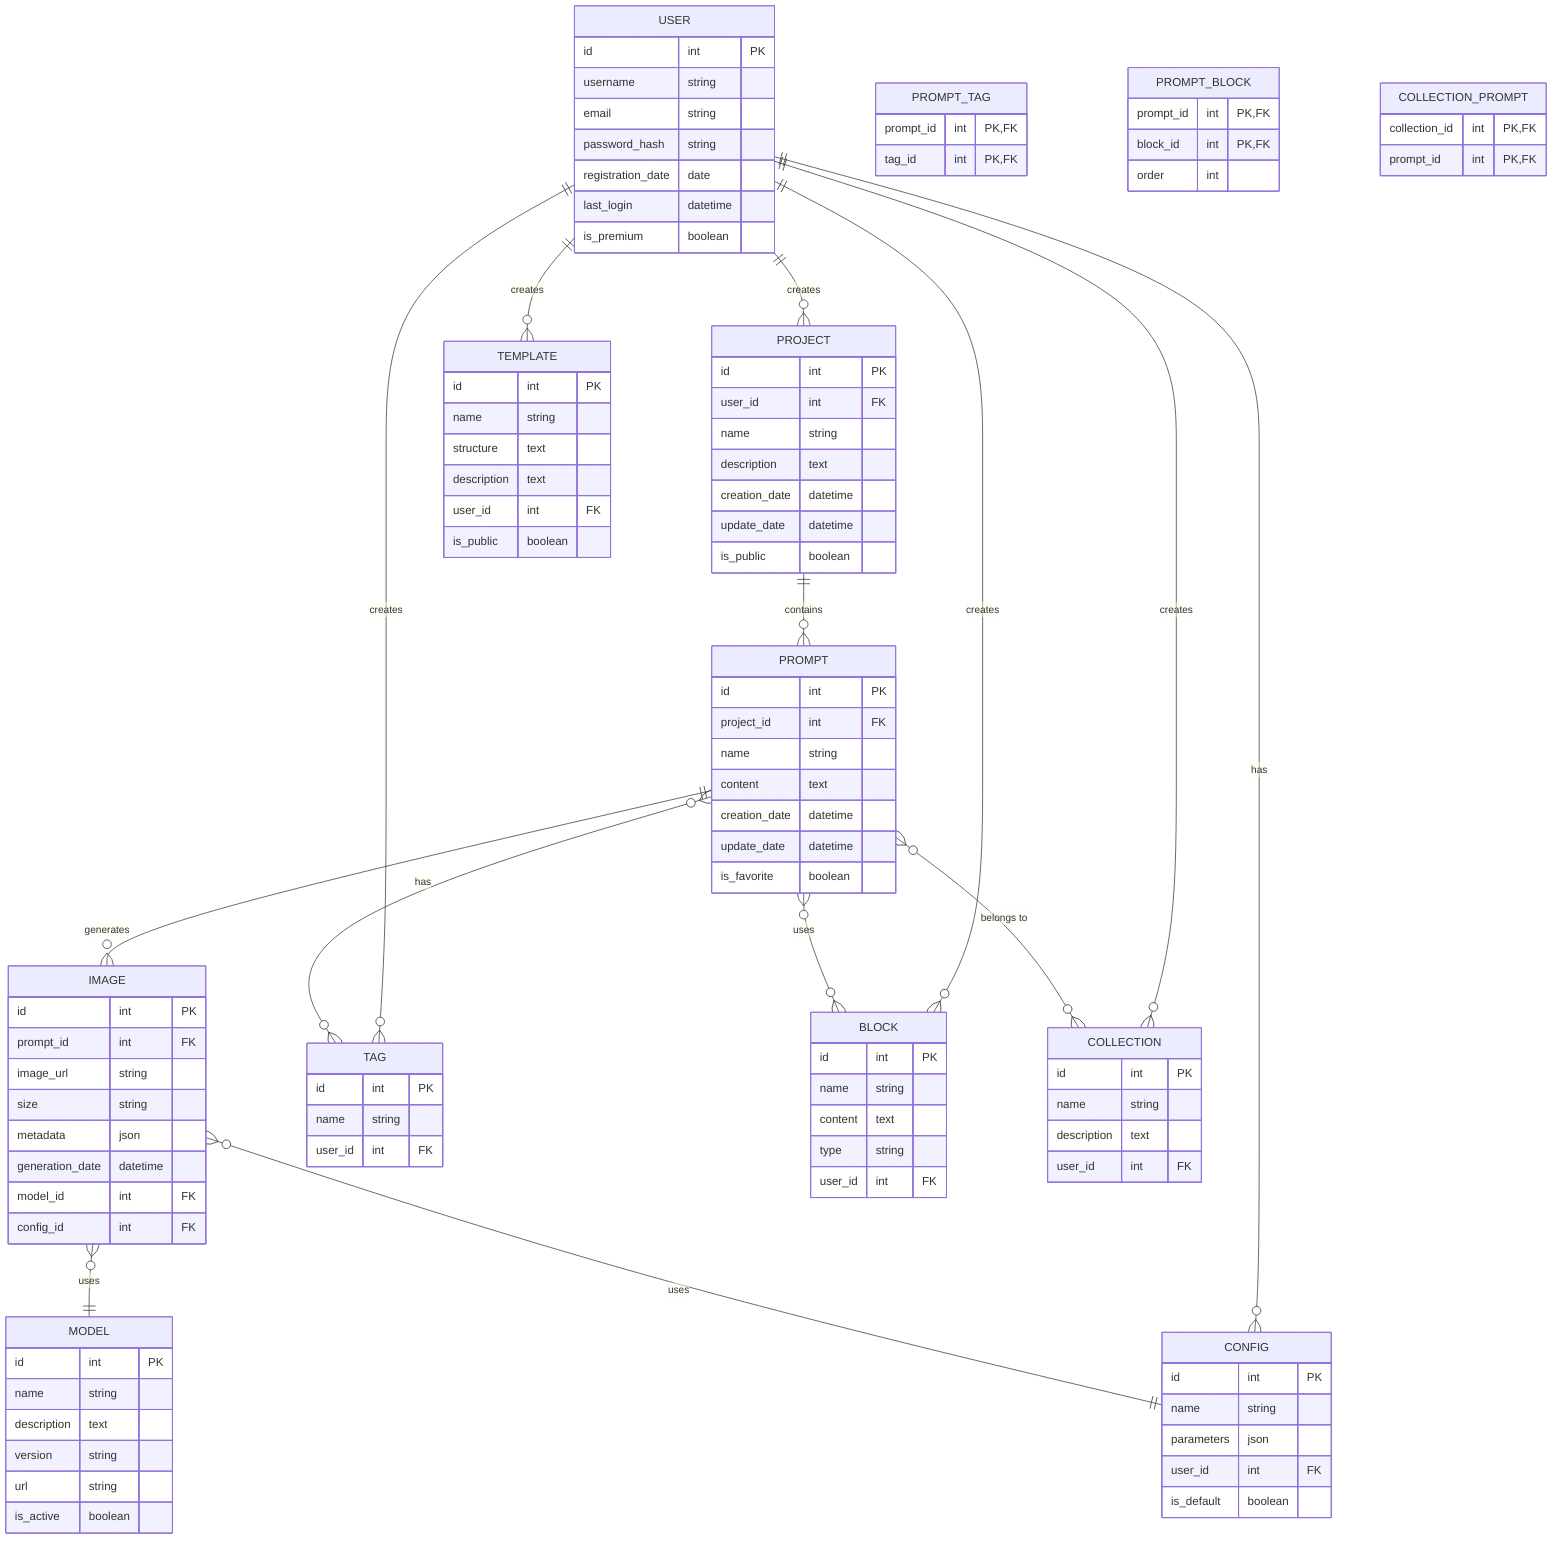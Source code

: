 erDiagram
    USER {
        id int PK
        username string
        email string
        password_hash string
        registration_date date
        last_login datetime
        is_premium boolean
    }
    
    PROJECT {
        id int PK
        user_id int FK
        name string
        description text
        creation_date datetime
        update_date datetime
        is_public boolean
    }
    
    PROMPT {
        id int PK
        project_id int FK
        name string
        content text
        creation_date datetime
        update_date datetime
        is_favorite boolean
    }
    
    IMAGE {
        id int PK
        prompt_id int FK
        image_url string
        size string
        metadata json
        generation_date datetime
        model_id int FK
        config_id int FK
    }
    
    MODEL {
        id int PK
        name string
        description text
        version string
        url string
        is_active boolean
    }
    
    CONFIG {
        id int PK
        name string
        parameters json
        user_id int FK
        is_default boolean
    }
    
    TEMPLATE {
        id int PK
        name string
        structure text
        description text
        user_id int FK
        is_public boolean
    }
    
    TAG {
        id int PK
        name string
        user_id int FK
    }
    
    BLOCK {
        id int PK
        name string
        content text
        type string
        user_id int FK
    }
    
    COLLECTION {
        id int PK
        name string
        description text
        user_id int FK
    }
    
    PROMPT_TAG {
        prompt_id int PK,FK
        tag_id int PK,FK
    }
    
    PROMPT_BLOCK {
        prompt_id int PK,FK
        block_id int PK,FK
        order int
    }
    
    COLLECTION_PROMPT {
        collection_id int PK,FK
        prompt_id int PK,FK
    }
    
    USER ||--o{ PROJECT : "creates"
    USER ||--o{ CONFIG : "has"
    USER ||--o{ TEMPLATE : "creates"
    USER ||--o{ TAG : "creates"
    USER ||--o{ BLOCK : "creates"
    USER ||--o{ COLLECTION : "creates"
    
    PROJECT ||--o{ PROMPT : "contains"
    
    PROMPT ||--o{ IMAGE : "generates"
    PROMPT }o--o{ TAG : "has"
    PROMPT }o--o{ BLOCK : "uses"
    PROMPT }o--o{ COLLECTION : "belongs to"
    
    IMAGE }o--|| MODEL : "uses"
    IMAGE }o--|| CONFIG : "uses"